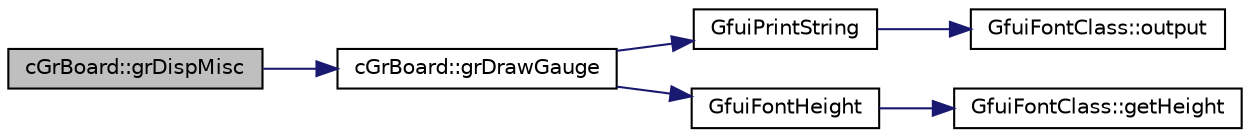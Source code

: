 digraph "cGrBoard::grDispMisc"
{
  edge [fontname="Helvetica",fontsize="10",labelfontname="Helvetica",labelfontsize="10"];
  node [fontname="Helvetica",fontsize="10",shape=record];
  rankdir="LR";
  Node1 [label="cGrBoard::grDispMisc",height=0.2,width=0.4,color="black", fillcolor="grey75", style="filled", fontcolor="black"];
  Node1 -> Node2 [color="midnightblue",fontsize="10",style="solid",fontname="Helvetica"];
  Node2 [label="cGrBoard::grDrawGauge",height=0.2,width=0.4,color="black", fillcolor="white", style="filled",URL="$classc_gr_board.html#a803c33e9dbfb6d232c2cbaae023456ce"];
  Node2 -> Node3 [color="midnightblue",fontsize="10",style="solid",fontname="Helvetica"];
  Node3 [label="GfuiPrintString",height=0.2,width=0.4,color="black", fillcolor="white", style="filled",URL="$guiobject_8cpp.html#ab226e79d87e26e9dca9107ab57056d4b"];
  Node3 -> Node4 [color="midnightblue",fontsize="10",style="solid",fontname="Helvetica"];
  Node4 [label="GfuiFontClass::output",height=0.2,width=0.4,color="black", fillcolor="white", style="filled",URL="$class_gfui_font_class.html#a91ad2c90518edd347ebed44797b39b11"];
  Node2 -> Node5 [color="midnightblue",fontsize="10",style="solid",fontname="Helvetica"];
  Node5 [label="GfuiFontHeight",height=0.2,width=0.4,color="black", fillcolor="white", style="filled",URL="$guiobject_8cpp.html#a16c9a8131f2fa3e3ccabac1965c8666a"];
  Node5 -> Node6 [color="midnightblue",fontsize="10",style="solid",fontname="Helvetica"];
  Node6 [label="GfuiFontClass::getHeight",height=0.2,width=0.4,color="black", fillcolor="white", style="filled",URL="$class_gfui_font_class.html#af7a8622b16d9d8321fa6bcf5a23352a9"];
}
